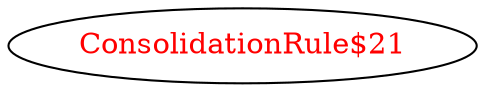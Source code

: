 digraph dependencyGraph {
 concentrate=true;
 ranksep="2.0";
 rankdir="LR"; 
 splines="ortho";
"ConsolidationRule$21" [fontcolor="red"];
}